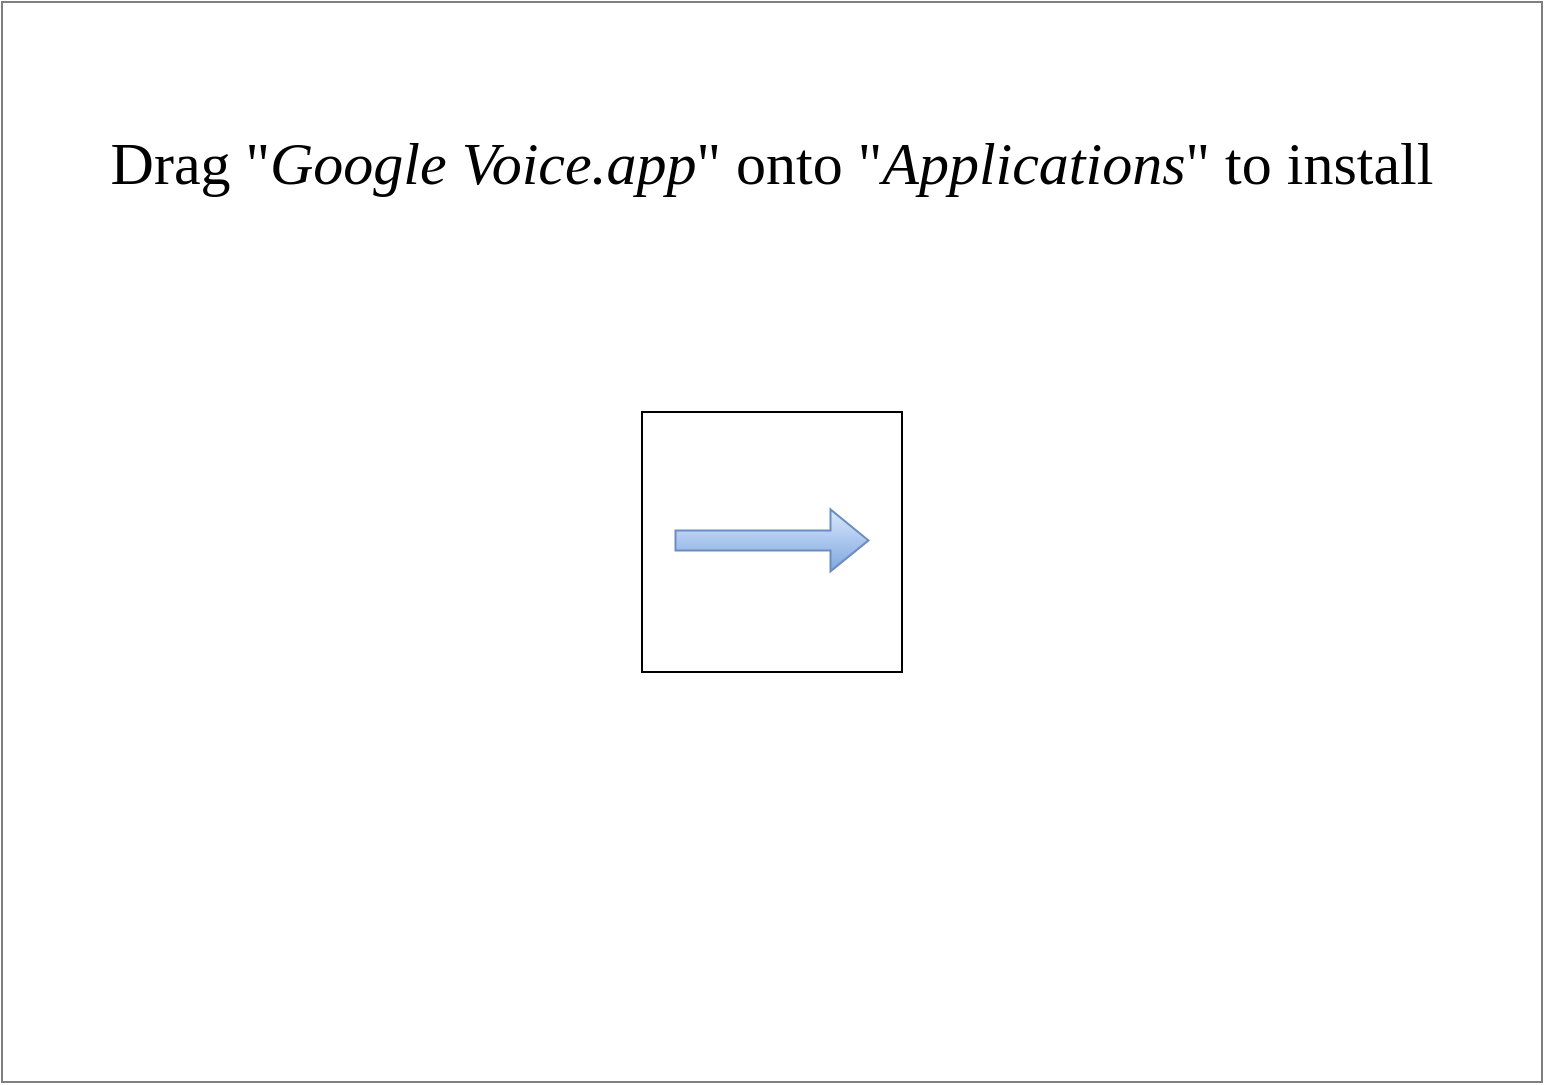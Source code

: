 <mxfile version="21.3.7" type="device">
  <diagram name="Page-1" id="-zL_CsrABUQLQ2P21eSQ">
    <mxGraphModel dx="1100" dy="748" grid="1" gridSize="10" guides="1" tooltips="1" connect="1" arrows="1" fold="1" page="1" pageScale="1" pageWidth="850" pageHeight="1100" math="0" shadow="0">
      <root>
        <mxCell id="0" />
        <mxCell id="1" parent="0" />
        <mxCell id="g1pykmN7iVo8uaMkuvSe-6" value="" style="group;align=center;" parent="1" vertex="1" connectable="0">
          <mxGeometry width="770" height="540" as="geometry" />
        </mxCell>
        <mxCell id="g1pykmN7iVo8uaMkuvSe-4" value="" style="rounded=0;whiteSpace=wrap;html=1;opacity=50;" parent="g1pykmN7iVo8uaMkuvSe-6" vertex="1">
          <mxGeometry width="770" height="540" as="geometry" />
        </mxCell>
        <mxCell id="g1pykmN7iVo8uaMkuvSe-5" value="" style="group" parent="g1pykmN7iVo8uaMkuvSe-6" vertex="1" connectable="0">
          <mxGeometry x="320" y="205" width="130" height="130" as="geometry" />
        </mxCell>
        <mxCell id="g1pykmN7iVo8uaMkuvSe-1" value="" style="whiteSpace=wrap;html=1;aspect=fixed;" parent="g1pykmN7iVo8uaMkuvSe-5" vertex="1">
          <mxGeometry width="130" height="130" as="geometry" />
        </mxCell>
        <mxCell id="g1pykmN7iVo8uaMkuvSe-3" value="" style="shape=flexArrow;endArrow=classic;html=1;rounded=0;fillColor=#dae8fc;gradientColor=#7ea6e0;strokeColor=#6c8ebf;" parent="g1pykmN7iVo8uaMkuvSe-5" edge="1">
          <mxGeometry width="50" height="50" relative="1" as="geometry">
            <mxPoint x="16.25" y="64.188" as="sourcePoint" />
            <mxPoint x="113.75" y="64.188" as="targetPoint" />
          </mxGeometry>
        </mxCell>
        <mxCell id="KxNhDtq3yGUV-_KfDaN6-1" value="&lt;font face=&quot;Times New Roman&quot; style=&quot;font-size: 30px;&quot;&gt;Drag &quot;&lt;i&gt;Google Voice.app&lt;/i&gt;&quot; onto &quot;&lt;i&gt;Applications&lt;/i&gt;&quot; to install&lt;/font&gt;" style="text;strokeColor=none;align=center;fillColor=none;html=1;verticalAlign=middle;whiteSpace=wrap;rounded=0;" vertex="1" parent="g1pykmN7iVo8uaMkuvSe-6">
          <mxGeometry y="40" width="770" height="80" as="geometry" />
        </mxCell>
      </root>
    </mxGraphModel>
  </diagram>
</mxfile>
